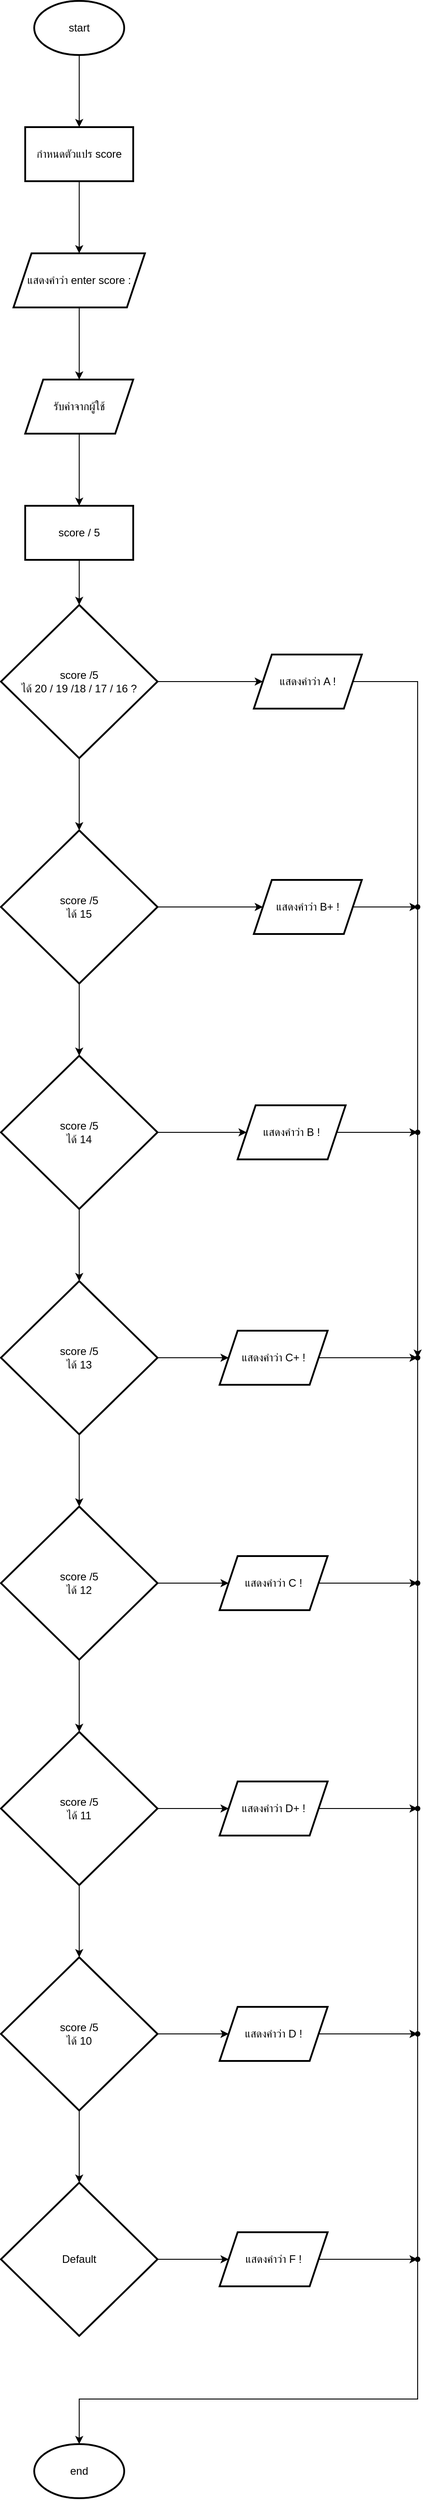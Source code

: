 <mxfile version="25.0.3">
  <diagram name="หน้า-1" id="9Oc1v9sX7L1GQAaEOKBG">
    <mxGraphModel dx="1034" dy="446" grid="1" gridSize="10" guides="1" tooltips="1" connect="1" arrows="1" fold="1" page="1" pageScale="1" pageWidth="827" pageHeight="1169" math="0" shadow="0">
      <root>
        <mxCell id="0" />
        <mxCell id="1" parent="0" />
        <mxCell id="AINWbgy90IynfQnAmMZU-3" value="" style="edgeStyle=orthogonalEdgeStyle;rounded=0;orthogonalLoop=1;jettySize=auto;html=1;" edge="1" parent="1" source="AINWbgy90IynfQnAmMZU-1" target="AINWbgy90IynfQnAmMZU-2">
          <mxGeometry relative="1" as="geometry" />
        </mxCell>
        <mxCell id="AINWbgy90IynfQnAmMZU-1" value="start" style="strokeWidth=2;html=1;shape=mxgraph.flowchart.start_1;whiteSpace=wrap;" vertex="1" parent="1">
          <mxGeometry x="364" y="50" width="100" height="60" as="geometry" />
        </mxCell>
        <mxCell id="AINWbgy90IynfQnAmMZU-7" value="" style="edgeStyle=orthogonalEdgeStyle;rounded=0;orthogonalLoop=1;jettySize=auto;html=1;" edge="1" parent="1" source="AINWbgy90IynfQnAmMZU-2" target="AINWbgy90IynfQnAmMZU-6">
          <mxGeometry relative="1" as="geometry" />
        </mxCell>
        <mxCell id="AINWbgy90IynfQnAmMZU-2" value="กำหนดตัวแปร score" style="whiteSpace=wrap;html=1;strokeWidth=2;" vertex="1" parent="1">
          <mxGeometry x="354" y="190" width="120" height="60" as="geometry" />
        </mxCell>
        <mxCell id="AINWbgy90IynfQnAmMZU-9" value="" style="edgeStyle=orthogonalEdgeStyle;rounded=0;orthogonalLoop=1;jettySize=auto;html=1;" edge="1" parent="1" source="AINWbgy90IynfQnAmMZU-6" target="AINWbgy90IynfQnAmMZU-8">
          <mxGeometry relative="1" as="geometry" />
        </mxCell>
        <mxCell id="AINWbgy90IynfQnAmMZU-6" value="แสดงคำว่า enter score :" style="shape=parallelogram;perimeter=parallelogramPerimeter;whiteSpace=wrap;html=1;fixedSize=1;strokeWidth=2;" vertex="1" parent="1">
          <mxGeometry x="341" y="330" width="146" height="60" as="geometry" />
        </mxCell>
        <mxCell id="AINWbgy90IynfQnAmMZU-11" value="" style="edgeStyle=orthogonalEdgeStyle;rounded=0;orthogonalLoop=1;jettySize=auto;html=1;" edge="1" parent="1" source="AINWbgy90IynfQnAmMZU-8" target="AINWbgy90IynfQnAmMZU-10">
          <mxGeometry relative="1" as="geometry" />
        </mxCell>
        <mxCell id="AINWbgy90IynfQnAmMZU-8" value="รับค่าจากผู้ใช้" style="shape=parallelogram;perimeter=parallelogramPerimeter;whiteSpace=wrap;html=1;fixedSize=1;strokeWidth=2;" vertex="1" parent="1">
          <mxGeometry x="354" y="470" width="120" height="60" as="geometry" />
        </mxCell>
        <mxCell id="AINWbgy90IynfQnAmMZU-13" value="" style="edgeStyle=orthogonalEdgeStyle;rounded=0;orthogonalLoop=1;jettySize=auto;html=1;" edge="1" parent="1" source="AINWbgy90IynfQnAmMZU-10" target="AINWbgy90IynfQnAmMZU-12">
          <mxGeometry relative="1" as="geometry" />
        </mxCell>
        <mxCell id="AINWbgy90IynfQnAmMZU-10" value="score / 5" style="whiteSpace=wrap;html=1;strokeWidth=2;" vertex="1" parent="1">
          <mxGeometry x="354" y="610" width="120" height="60" as="geometry" />
        </mxCell>
        <mxCell id="AINWbgy90IynfQnAmMZU-17" value="" style="edgeStyle=orthogonalEdgeStyle;rounded=0;orthogonalLoop=1;jettySize=auto;html=1;" edge="1" parent="1" source="AINWbgy90IynfQnAmMZU-12" target="AINWbgy90IynfQnAmMZU-16">
          <mxGeometry relative="1" as="geometry" />
        </mxCell>
        <mxCell id="AINWbgy90IynfQnAmMZU-19" value="" style="edgeStyle=orthogonalEdgeStyle;rounded=0;orthogonalLoop=1;jettySize=auto;html=1;" edge="1" parent="1" source="AINWbgy90IynfQnAmMZU-12" target="AINWbgy90IynfQnAmMZU-18">
          <mxGeometry relative="1" as="geometry" />
        </mxCell>
        <mxCell id="AINWbgy90IynfQnAmMZU-12" value="score /5&lt;div&gt;ได้ 20 / 19 /18 / 17 / 16 ?&lt;/div&gt;" style="rhombus;whiteSpace=wrap;html=1;strokeWidth=2;" vertex="1" parent="1">
          <mxGeometry x="327" y="720" width="174" height="170" as="geometry" />
        </mxCell>
        <mxCell id="AINWbgy90IynfQnAmMZU-16" value="แสดงคำว่า A !" style="shape=parallelogram;perimeter=parallelogramPerimeter;whiteSpace=wrap;html=1;fixedSize=1;strokeWidth=2;" vertex="1" parent="1">
          <mxGeometry x="608" y="775" width="120" height="60" as="geometry" />
        </mxCell>
        <mxCell id="AINWbgy90IynfQnAmMZU-21" value="" style="edgeStyle=orthogonalEdgeStyle;rounded=0;orthogonalLoop=1;jettySize=auto;html=1;" edge="1" parent="1" source="AINWbgy90IynfQnAmMZU-18">
          <mxGeometry relative="1" as="geometry">
            <mxPoint x="618" y="1055" as="targetPoint" />
          </mxGeometry>
        </mxCell>
        <mxCell id="AINWbgy90IynfQnAmMZU-24" value="" style="edgeStyle=orthogonalEdgeStyle;rounded=0;orthogonalLoop=1;jettySize=auto;html=1;" edge="1" parent="1" source="AINWbgy90IynfQnAmMZU-18" target="AINWbgy90IynfQnAmMZU-23">
          <mxGeometry relative="1" as="geometry" />
        </mxCell>
        <mxCell id="AINWbgy90IynfQnAmMZU-18" value="score /5&lt;div&gt;ได้ 15&lt;/div&gt;" style="rhombus;whiteSpace=wrap;html=1;strokeWidth=2;" vertex="1" parent="1">
          <mxGeometry x="327" y="970" width="174" height="170" as="geometry" />
        </mxCell>
        <mxCell id="AINWbgy90IynfQnAmMZU-50" style="edgeStyle=orthogonalEdgeStyle;rounded=0;orthogonalLoop=1;jettySize=auto;html=1;exitX=1;exitY=0.5;exitDx=0;exitDy=0;" edge="1" parent="1" source="AINWbgy90IynfQnAmMZU-22" target="AINWbgy90IynfQnAmMZU-49">
          <mxGeometry relative="1" as="geometry" />
        </mxCell>
        <mxCell id="AINWbgy90IynfQnAmMZU-22" value="แสดงคำว่า B+ !" style="shape=parallelogram;perimeter=parallelogramPerimeter;whiteSpace=wrap;html=1;fixedSize=1;strokeWidth=2;" vertex="1" parent="1">
          <mxGeometry x="608" y="1025" width="120" height="60" as="geometry" />
        </mxCell>
        <mxCell id="AINWbgy90IynfQnAmMZU-26" value="" style="edgeStyle=orthogonalEdgeStyle;rounded=0;orthogonalLoop=1;jettySize=auto;html=1;" edge="1" parent="1" source="AINWbgy90IynfQnAmMZU-23" target="AINWbgy90IynfQnAmMZU-25">
          <mxGeometry relative="1" as="geometry" />
        </mxCell>
        <mxCell id="AINWbgy90IynfQnAmMZU-28" value="" style="edgeStyle=orthogonalEdgeStyle;rounded=0;orthogonalLoop=1;jettySize=auto;html=1;" edge="1" parent="1" source="AINWbgy90IynfQnAmMZU-23" target="AINWbgy90IynfQnAmMZU-27">
          <mxGeometry relative="1" as="geometry" />
        </mxCell>
        <mxCell id="AINWbgy90IynfQnAmMZU-23" value="score /5&lt;div&gt;ได้ 14&lt;/div&gt;" style="rhombus;whiteSpace=wrap;html=1;strokeWidth=2;" vertex="1" parent="1">
          <mxGeometry x="327" y="1220" width="174" height="170" as="geometry" />
        </mxCell>
        <mxCell id="AINWbgy90IynfQnAmMZU-25" value="แสดงคำว่า B !" style="shape=parallelogram;perimeter=parallelogramPerimeter;whiteSpace=wrap;html=1;fixedSize=1;strokeWidth=2;" vertex="1" parent="1">
          <mxGeometry x="590" y="1275" width="120" height="60" as="geometry" />
        </mxCell>
        <mxCell id="AINWbgy90IynfQnAmMZU-30" value="" style="edgeStyle=orthogonalEdgeStyle;rounded=0;orthogonalLoop=1;jettySize=auto;html=1;" edge="1" parent="1" source="AINWbgy90IynfQnAmMZU-27" target="AINWbgy90IynfQnAmMZU-29">
          <mxGeometry relative="1" as="geometry" />
        </mxCell>
        <mxCell id="AINWbgy90IynfQnAmMZU-32" value="" style="edgeStyle=orthogonalEdgeStyle;rounded=0;orthogonalLoop=1;jettySize=auto;html=1;" edge="1" parent="1" source="AINWbgy90IynfQnAmMZU-27" target="AINWbgy90IynfQnAmMZU-31">
          <mxGeometry relative="1" as="geometry" />
        </mxCell>
        <mxCell id="AINWbgy90IynfQnAmMZU-27" value="score /5&lt;div&gt;ได้ 13&lt;/div&gt;" style="rhombus;whiteSpace=wrap;html=1;strokeWidth=2;" vertex="1" parent="1">
          <mxGeometry x="327" y="1470" width="174" height="170" as="geometry" />
        </mxCell>
        <mxCell id="AINWbgy90IynfQnAmMZU-29" value="แสดงคำว่า C+ !" style="shape=parallelogram;perimeter=parallelogramPerimeter;whiteSpace=wrap;html=1;fixedSize=1;strokeWidth=2;" vertex="1" parent="1">
          <mxGeometry x="570" y="1525" width="120" height="60" as="geometry" />
        </mxCell>
        <mxCell id="AINWbgy90IynfQnAmMZU-34" value="" style="edgeStyle=orthogonalEdgeStyle;rounded=0;orthogonalLoop=1;jettySize=auto;html=1;" edge="1" parent="1" source="AINWbgy90IynfQnAmMZU-31" target="AINWbgy90IynfQnAmMZU-33">
          <mxGeometry relative="1" as="geometry" />
        </mxCell>
        <mxCell id="AINWbgy90IynfQnAmMZU-36" value="" style="edgeStyle=orthogonalEdgeStyle;rounded=0;orthogonalLoop=1;jettySize=auto;html=1;" edge="1" parent="1" source="AINWbgy90IynfQnAmMZU-31" target="AINWbgy90IynfQnAmMZU-35">
          <mxGeometry relative="1" as="geometry" />
        </mxCell>
        <mxCell id="AINWbgy90IynfQnAmMZU-31" value="score /5&lt;div&gt;ได้ 12&lt;/div&gt;" style="rhombus;whiteSpace=wrap;html=1;strokeWidth=2;" vertex="1" parent="1">
          <mxGeometry x="327" y="1720" width="174" height="170" as="geometry" />
        </mxCell>
        <mxCell id="AINWbgy90IynfQnAmMZU-33" value="แสดงคำว่า C !" style="shape=parallelogram;perimeter=parallelogramPerimeter;whiteSpace=wrap;html=1;fixedSize=1;strokeWidth=2;" vertex="1" parent="1">
          <mxGeometry x="570" y="1775" width="120" height="60" as="geometry" />
        </mxCell>
        <mxCell id="AINWbgy90IynfQnAmMZU-38" value="" style="edgeStyle=orthogonalEdgeStyle;rounded=0;orthogonalLoop=1;jettySize=auto;html=1;" edge="1" parent="1" source="AINWbgy90IynfQnAmMZU-35" target="AINWbgy90IynfQnAmMZU-37">
          <mxGeometry relative="1" as="geometry" />
        </mxCell>
        <mxCell id="AINWbgy90IynfQnAmMZU-40" value="" style="edgeStyle=orthogonalEdgeStyle;rounded=0;orthogonalLoop=1;jettySize=auto;html=1;" edge="1" parent="1" source="AINWbgy90IynfQnAmMZU-35" target="AINWbgy90IynfQnAmMZU-39">
          <mxGeometry relative="1" as="geometry" />
        </mxCell>
        <mxCell id="AINWbgy90IynfQnAmMZU-35" value="score /5&lt;div&gt;ได้ 11&lt;/div&gt;" style="rhombus;whiteSpace=wrap;html=1;strokeWidth=2;" vertex="1" parent="1">
          <mxGeometry x="327" y="1970" width="174" height="170" as="geometry" />
        </mxCell>
        <mxCell id="AINWbgy90IynfQnAmMZU-37" value="แสดงคำว่า D+ !" style="shape=parallelogram;perimeter=parallelogramPerimeter;whiteSpace=wrap;html=1;fixedSize=1;strokeWidth=2;" vertex="1" parent="1">
          <mxGeometry x="570" y="2025" width="120" height="60" as="geometry" />
        </mxCell>
        <mxCell id="AINWbgy90IynfQnAmMZU-42" value="" style="edgeStyle=orthogonalEdgeStyle;rounded=0;orthogonalLoop=1;jettySize=auto;html=1;" edge="1" parent="1" source="AINWbgy90IynfQnAmMZU-39" target="AINWbgy90IynfQnAmMZU-41">
          <mxGeometry relative="1" as="geometry" />
        </mxCell>
        <mxCell id="AINWbgy90IynfQnAmMZU-44" value="" style="edgeStyle=orthogonalEdgeStyle;rounded=0;orthogonalLoop=1;jettySize=auto;html=1;" edge="1" parent="1" source="AINWbgy90IynfQnAmMZU-39" target="AINWbgy90IynfQnAmMZU-43">
          <mxGeometry relative="1" as="geometry" />
        </mxCell>
        <mxCell id="AINWbgy90IynfQnAmMZU-39" value="score /5&lt;div&gt;ได้ 10&lt;/div&gt;" style="rhombus;whiteSpace=wrap;html=1;strokeWidth=2;" vertex="1" parent="1">
          <mxGeometry x="327" y="2220" width="174" height="170" as="geometry" />
        </mxCell>
        <mxCell id="AINWbgy90IynfQnAmMZU-41" value="แสดงคำว่า D !" style="shape=parallelogram;perimeter=parallelogramPerimeter;whiteSpace=wrap;html=1;fixedSize=1;strokeWidth=2;" vertex="1" parent="1">
          <mxGeometry x="570" y="2275" width="120" height="60" as="geometry" />
        </mxCell>
        <mxCell id="AINWbgy90IynfQnAmMZU-46" value="" style="edgeStyle=orthogonalEdgeStyle;rounded=0;orthogonalLoop=1;jettySize=auto;html=1;" edge="1" parent="1" source="AINWbgy90IynfQnAmMZU-43" target="AINWbgy90IynfQnAmMZU-45">
          <mxGeometry relative="1" as="geometry" />
        </mxCell>
        <mxCell id="AINWbgy90IynfQnAmMZU-43" value="Default" style="rhombus;whiteSpace=wrap;html=1;strokeWidth=2;" vertex="1" parent="1">
          <mxGeometry x="327" y="2470" width="174" height="170" as="geometry" />
        </mxCell>
        <mxCell id="AINWbgy90IynfQnAmMZU-45" value="แสดงคำว่า F !" style="shape=parallelogram;perimeter=parallelogramPerimeter;whiteSpace=wrap;html=1;fixedSize=1;strokeWidth=2;" vertex="1" parent="1">
          <mxGeometry x="570" y="2525" width="120" height="60" as="geometry" />
        </mxCell>
        <mxCell id="AINWbgy90IynfQnAmMZU-47" value="end" style="strokeWidth=2;html=1;shape=mxgraph.flowchart.start_1;whiteSpace=wrap;" vertex="1" parent="1">
          <mxGeometry x="364" y="2760" width="100" height="60" as="geometry" />
        </mxCell>
        <mxCell id="AINWbgy90IynfQnAmMZU-48" style="edgeStyle=orthogonalEdgeStyle;rounded=0;orthogonalLoop=1;jettySize=auto;html=1;exitDx=0;exitDy=0;entryX=0.5;entryY=0;entryDx=0;entryDy=0;entryPerimeter=0;" edge="1" parent="1" source="AINWbgy90IynfQnAmMZU-53" target="AINWbgy90IynfQnAmMZU-47">
          <mxGeometry relative="1" as="geometry">
            <Array as="points">
              <mxPoint x="790" y="2710" />
              <mxPoint x="414" y="2710" />
            </Array>
          </mxGeometry>
        </mxCell>
        <mxCell id="AINWbgy90IynfQnAmMZU-49" value="" style="shape=waypoint;sketch=0;fillStyle=solid;size=6;pointerEvents=1;points=[];fillColor=none;resizable=0;rotatable=0;perimeter=centerPerimeter;snapToPoint=1;" vertex="1" parent="1">
          <mxGeometry x="780" y="1045" width="20" height="20" as="geometry" />
        </mxCell>
        <mxCell id="AINWbgy90IynfQnAmMZU-51" value="" style="shape=waypoint;sketch=0;fillStyle=solid;size=6;pointerEvents=1;points=[];fillColor=none;resizable=0;rotatable=0;perimeter=centerPerimeter;snapToPoint=1;" vertex="1" parent="1">
          <mxGeometry x="780" y="1295" width="20" height="20" as="geometry" />
        </mxCell>
        <mxCell id="AINWbgy90IynfQnAmMZU-52" style="edgeStyle=orthogonalEdgeStyle;rounded=0;orthogonalLoop=1;jettySize=auto;html=1;exitX=1;exitY=0.5;exitDx=0;exitDy=0;entryX=0;entryY=0.5;entryDx=0;entryDy=0;entryPerimeter=0;" edge="1" parent="1" source="AINWbgy90IynfQnAmMZU-25" target="AINWbgy90IynfQnAmMZU-51">
          <mxGeometry relative="1" as="geometry" />
        </mxCell>
        <mxCell id="AINWbgy90IynfQnAmMZU-55" value="" style="edgeStyle=orthogonalEdgeStyle;rounded=0;orthogonalLoop=1;jettySize=auto;html=1;exitX=1;exitY=0.5;exitDx=0;exitDy=0;entryDx=0;entryDy=0;entryPerimeter=0;" edge="1" parent="1" source="AINWbgy90IynfQnAmMZU-16" target="AINWbgy90IynfQnAmMZU-53">
          <mxGeometry relative="1" as="geometry">
            <mxPoint x="718" y="805" as="sourcePoint" />
            <mxPoint x="414" y="2820" as="targetPoint" />
            <Array as="points" />
          </mxGeometry>
        </mxCell>
        <mxCell id="AINWbgy90IynfQnAmMZU-53" value="" style="shape=waypoint;sketch=0;fillStyle=solid;size=6;pointerEvents=1;points=[];fillColor=none;resizable=0;rotatable=0;perimeter=centerPerimeter;snapToPoint=1;" vertex="1" parent="1">
          <mxGeometry x="780" y="1545" width="20" height="20" as="geometry" />
        </mxCell>
        <mxCell id="AINWbgy90IynfQnAmMZU-56" style="edgeStyle=orthogonalEdgeStyle;rounded=0;orthogonalLoop=1;jettySize=auto;html=1;exitX=1;exitY=0.5;exitDx=0;exitDy=0;entryX=0.45;entryY=0.2;entryDx=0;entryDy=0;entryPerimeter=0;" edge="1" parent="1" source="AINWbgy90IynfQnAmMZU-29" target="AINWbgy90IynfQnAmMZU-53">
          <mxGeometry relative="1" as="geometry" />
        </mxCell>
        <mxCell id="AINWbgy90IynfQnAmMZU-57" value="" style="shape=waypoint;sketch=0;fillStyle=solid;size=6;pointerEvents=1;points=[];fillColor=none;resizable=0;rotatable=0;perimeter=centerPerimeter;snapToPoint=1;" vertex="1" parent="1">
          <mxGeometry x="780" y="1795" width="20" height="20" as="geometry" />
        </mxCell>
        <mxCell id="AINWbgy90IynfQnAmMZU-58" style="edgeStyle=orthogonalEdgeStyle;rounded=0;orthogonalLoop=1;jettySize=auto;html=1;exitX=1;exitY=0.5;exitDx=0;exitDy=0;entryX=0;entryY=0.4;entryDx=0;entryDy=0;entryPerimeter=0;" edge="1" parent="1" source="AINWbgy90IynfQnAmMZU-33" target="AINWbgy90IynfQnAmMZU-57">
          <mxGeometry relative="1" as="geometry" />
        </mxCell>
        <mxCell id="AINWbgy90IynfQnAmMZU-59" value="" style="shape=waypoint;sketch=0;fillStyle=solid;size=6;pointerEvents=1;points=[];fillColor=none;resizable=0;rotatable=0;perimeter=centerPerimeter;snapToPoint=1;" vertex="1" parent="1">
          <mxGeometry x="780" y="2045" width="20" height="20" as="geometry" />
        </mxCell>
        <mxCell id="AINWbgy90IynfQnAmMZU-60" style="edgeStyle=orthogonalEdgeStyle;rounded=0;orthogonalLoop=1;jettySize=auto;html=1;exitX=1;exitY=0.5;exitDx=0;exitDy=0;entryX=0.3;entryY=0.55;entryDx=0;entryDy=0;entryPerimeter=0;" edge="1" parent="1" source="AINWbgy90IynfQnAmMZU-37" target="AINWbgy90IynfQnAmMZU-59">
          <mxGeometry relative="1" as="geometry" />
        </mxCell>
        <mxCell id="AINWbgy90IynfQnAmMZU-61" value="" style="shape=waypoint;sketch=0;fillStyle=solid;size=6;pointerEvents=1;points=[];fillColor=none;resizable=0;rotatable=0;perimeter=centerPerimeter;snapToPoint=1;" vertex="1" parent="1">
          <mxGeometry x="780" y="2295" width="20" height="20" as="geometry" />
        </mxCell>
        <mxCell id="AINWbgy90IynfQnAmMZU-62" style="edgeStyle=orthogonalEdgeStyle;rounded=0;orthogonalLoop=1;jettySize=auto;html=1;exitX=1;exitY=0.5;exitDx=0;exitDy=0;entryX=0;entryY=0.5;entryDx=0;entryDy=0;entryPerimeter=0;" edge="1" parent="1" source="AINWbgy90IynfQnAmMZU-41" target="AINWbgy90IynfQnAmMZU-61">
          <mxGeometry relative="1" as="geometry" />
        </mxCell>
        <mxCell id="AINWbgy90IynfQnAmMZU-63" value="" style="shape=waypoint;sketch=0;fillStyle=solid;size=6;pointerEvents=1;points=[];fillColor=none;resizable=0;rotatable=0;perimeter=centerPerimeter;snapToPoint=1;" vertex="1" parent="1">
          <mxGeometry x="780" y="2545" width="20" height="20" as="geometry" />
        </mxCell>
        <mxCell id="AINWbgy90IynfQnAmMZU-65" style="edgeStyle=orthogonalEdgeStyle;rounded=0;orthogonalLoop=1;jettySize=auto;html=1;exitX=1;exitY=0.5;exitDx=0;exitDy=0;entryX=0;entryY=0.5;entryDx=0;entryDy=0;entryPerimeter=0;" edge="1" parent="1" source="AINWbgy90IynfQnAmMZU-45" target="AINWbgy90IynfQnAmMZU-63">
          <mxGeometry relative="1" as="geometry" />
        </mxCell>
      </root>
    </mxGraphModel>
  </diagram>
</mxfile>
